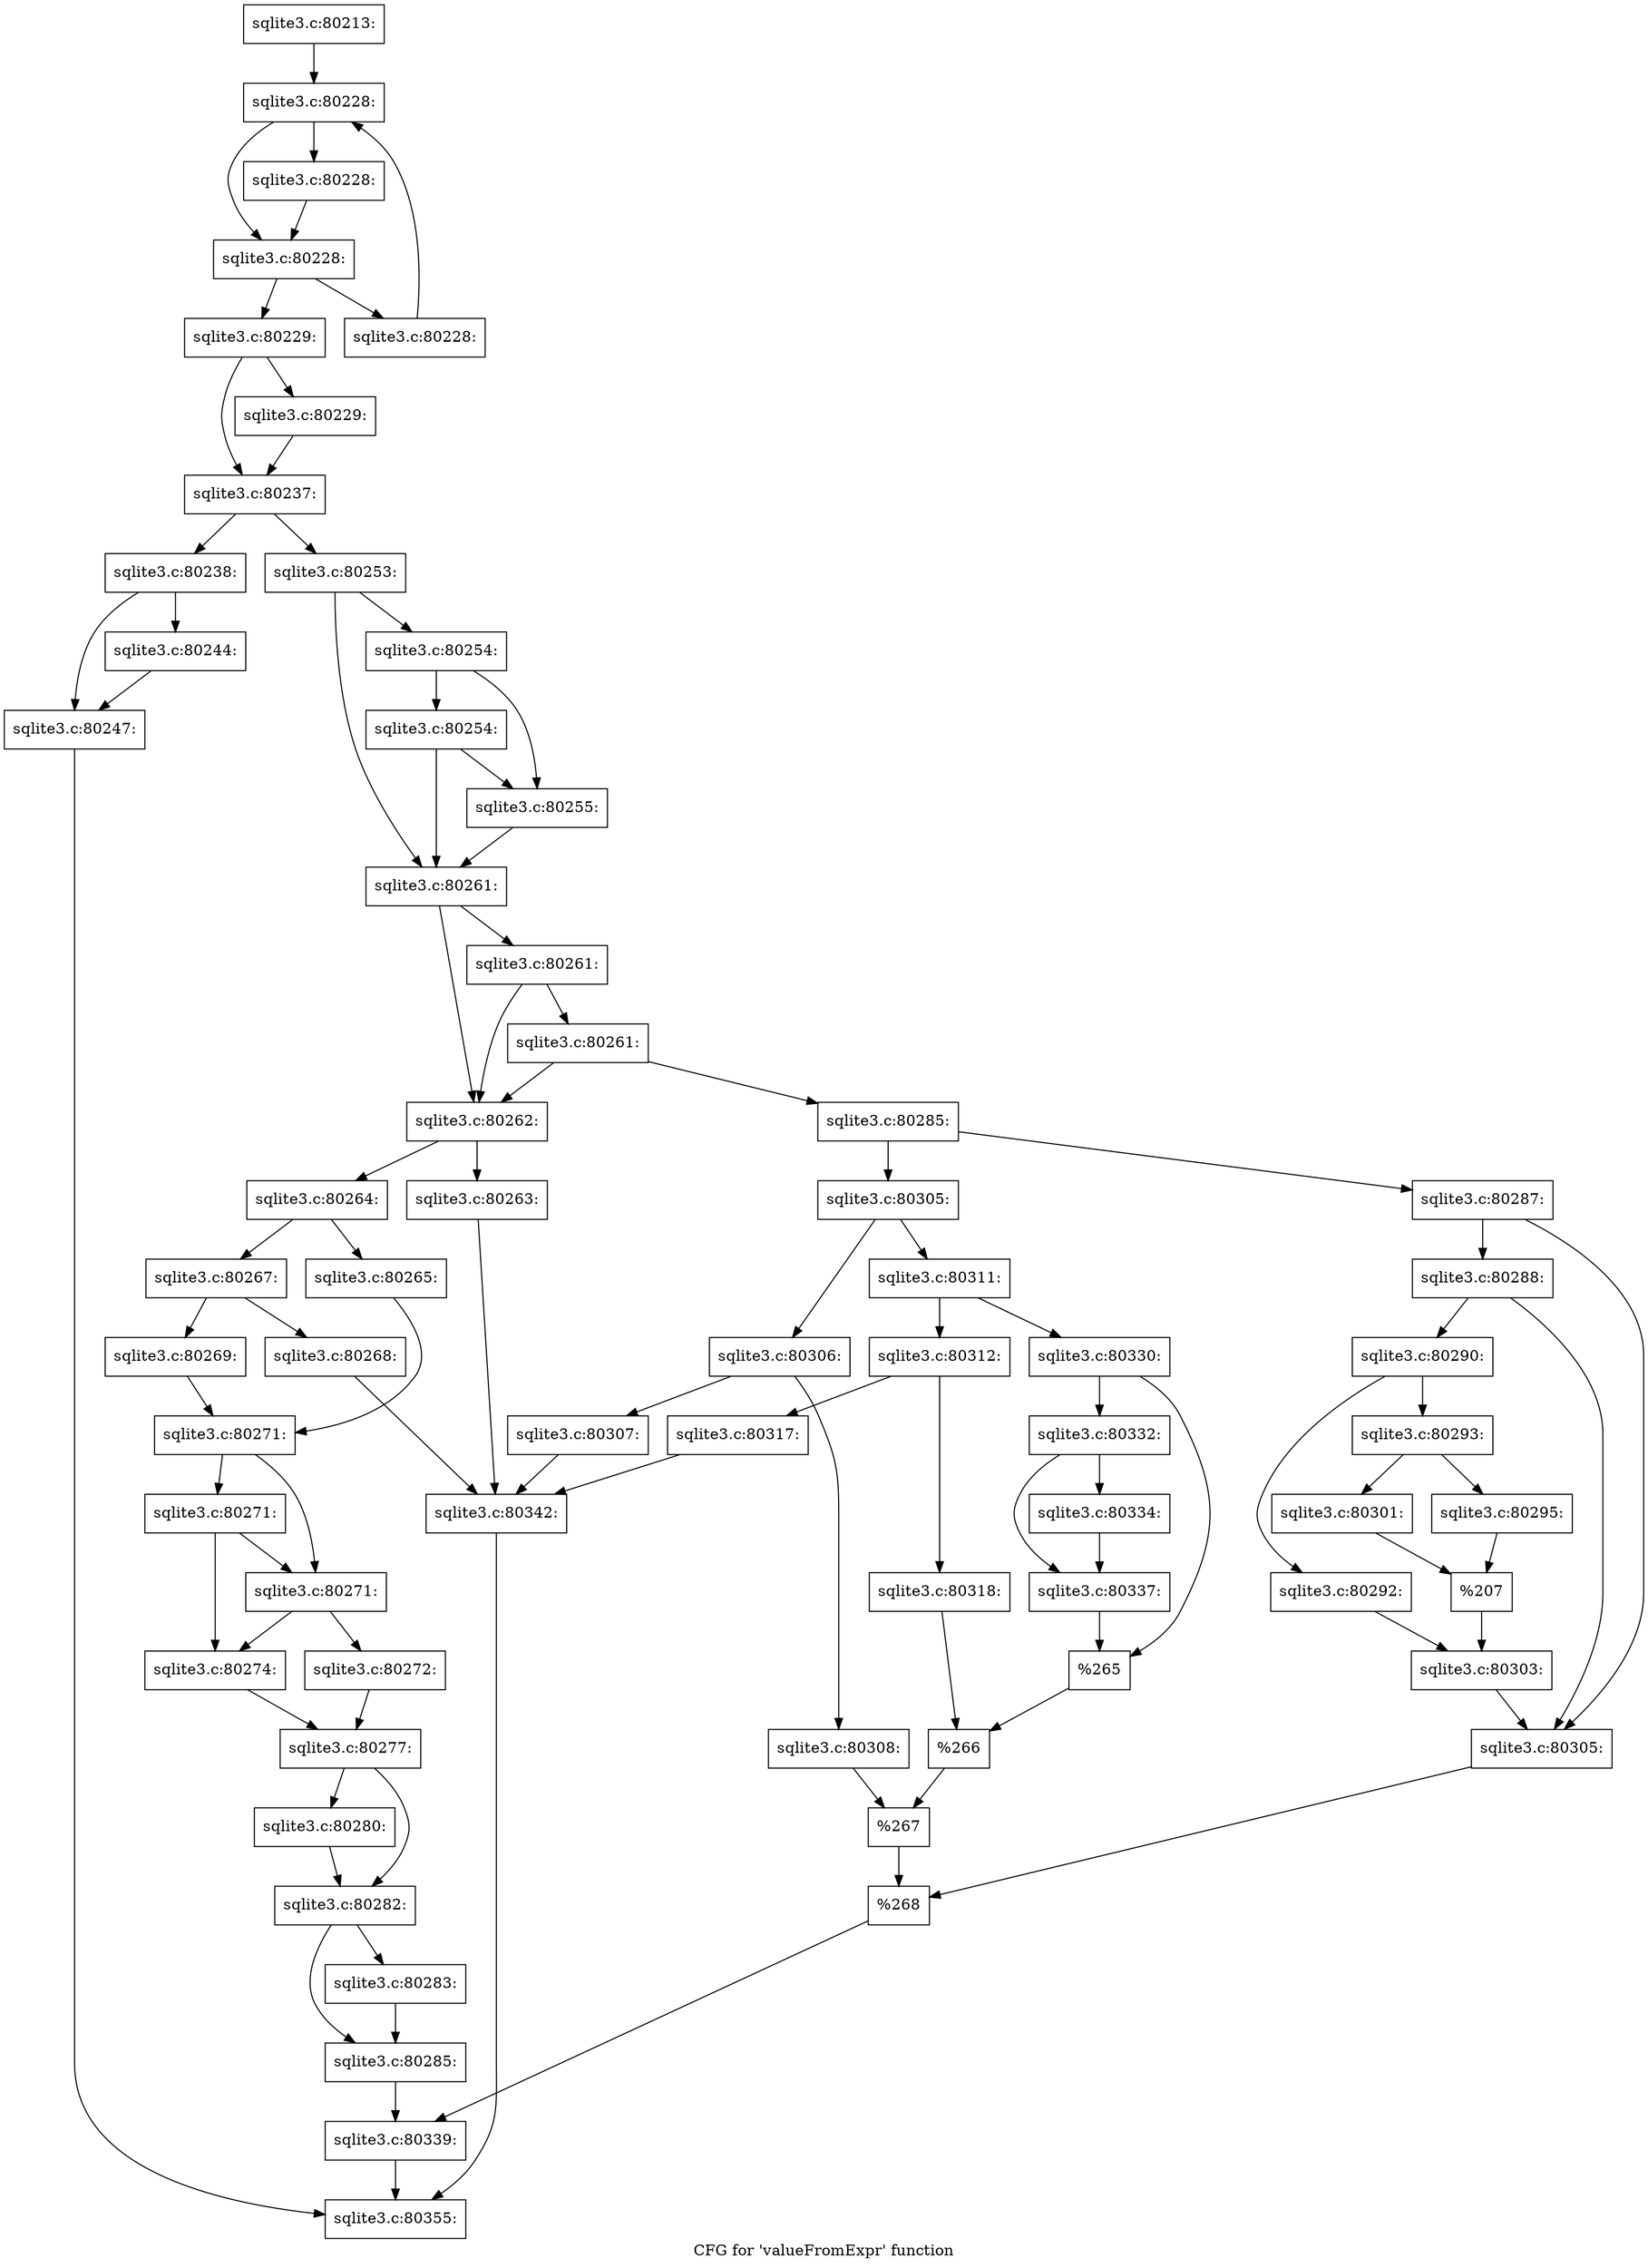 digraph "CFG for 'valueFromExpr' function" {
	label="CFG for 'valueFromExpr' function";

	Node0x55c0f8822e00 [shape=record,label="{sqlite3.c:80213:}"];
	Node0x55c0f8822e00 -> Node0x55c0f882a1e0;
	Node0x55c0f882a1e0 [shape=record,label="{sqlite3.c:80228:}"];
	Node0x55c0f882a1e0 -> Node0x55c0f882a3c0;
	Node0x55c0f882a1e0 -> Node0x55c0f882a410;
	Node0x55c0f882a410 [shape=record,label="{sqlite3.c:80228:}"];
	Node0x55c0f882a410 -> Node0x55c0f882a3c0;
	Node0x55c0f882a3c0 [shape=record,label="{sqlite3.c:80228:}"];
	Node0x55c0f882a3c0 -> Node0x55c0f882ace0;
	Node0x55c0f882a3c0 -> Node0x55c0f882a340;
	Node0x55c0f882ace0 [shape=record,label="{sqlite3.c:80228:}"];
	Node0x55c0f882ace0 -> Node0x55c0f882a1e0;
	Node0x55c0f882a340 [shape=record,label="{sqlite3.c:80229:}"];
	Node0x55c0f882a340 -> Node0x55c0f882b280;
	Node0x55c0f882a340 -> Node0x55c0f882b2d0;
	Node0x55c0f882b280 [shape=record,label="{sqlite3.c:80229:}"];
	Node0x55c0f882b280 -> Node0x55c0f882b2d0;
	Node0x55c0f882b2d0 [shape=record,label="{sqlite3.c:80237:}"];
	Node0x55c0f882b2d0 -> Node0x55c0f882b9c0;
	Node0x55c0f882b2d0 -> Node0x55c0f882ba10;
	Node0x55c0f882b9c0 [shape=record,label="{sqlite3.c:80238:}"];
	Node0x55c0f882b9c0 -> Node0x55c0f60c7610;
	Node0x55c0f882b9c0 -> Node0x55c0f882c7e0;
	Node0x55c0f60c7610 [shape=record,label="{sqlite3.c:80244:}"];
	Node0x55c0f60c7610 -> Node0x55c0f882c7e0;
	Node0x55c0f882c7e0 [shape=record,label="{sqlite3.c:80247:}"];
	Node0x55c0f882c7e0 -> Node0x55c0f8826960;
	Node0x55c0f882ba10 [shape=record,label="{sqlite3.c:80253:}"];
	Node0x55c0f882ba10 -> Node0x55c0f882dc70;
	Node0x55c0f882ba10 -> Node0x55c0f882dc20;
	Node0x55c0f882dc70 [shape=record,label="{sqlite3.c:80254:}"];
	Node0x55c0f882dc70 -> Node0x55c0f882dbd0;
	Node0x55c0f882dc70 -> Node0x55c0f882dfa0;
	Node0x55c0f882dfa0 [shape=record,label="{sqlite3.c:80254:}"];
	Node0x55c0f882dfa0 -> Node0x55c0f882dbd0;
	Node0x55c0f882dfa0 -> Node0x55c0f882dc20;
	Node0x55c0f882dbd0 [shape=record,label="{sqlite3.c:80255:}"];
	Node0x55c0f882dbd0 -> Node0x55c0f882dc20;
	Node0x55c0f882dc20 [shape=record,label="{sqlite3.c:80261:}"];
	Node0x55c0f882dc20 -> Node0x55c0f882f590;
	Node0x55c0f882dc20 -> Node0x55c0f882f700;
	Node0x55c0f882f700 [shape=record,label="{sqlite3.c:80261:}"];
	Node0x55c0f882f700 -> Node0x55c0f882f590;
	Node0x55c0f882f700 -> Node0x55c0f882f680;
	Node0x55c0f882f680 [shape=record,label="{sqlite3.c:80261:}"];
	Node0x55c0f882f680 -> Node0x55c0f882f590;
	Node0x55c0f882f680 -> Node0x55c0f882f630;
	Node0x55c0f882f590 [shape=record,label="{sqlite3.c:80262:}"];
	Node0x55c0f882f590 -> Node0x55c0f5445960;
	Node0x55c0f882f590 -> Node0x55c0f72d14b0;
	Node0x55c0f5445960 [shape=record,label="{sqlite3.c:80263:}"];
	Node0x55c0f5445960 -> Node0x55c0f882fd90;
	Node0x55c0f72d14b0 [shape=record,label="{sqlite3.c:80264:}"];
	Node0x55c0f72d14b0 -> Node0x55c0f72d13a0;
	Node0x55c0f72d14b0 -> Node0x55c0f72d1080;
	Node0x55c0f72d13a0 [shape=record,label="{sqlite3.c:80265:}"];
	Node0x55c0f72d13a0 -> Node0x55c0f72d1030;
	Node0x55c0f72d1080 [shape=record,label="{sqlite3.c:80267:}"];
	Node0x55c0f72d1080 -> Node0x55c0f72d33a0;
	Node0x55c0f72d1080 -> Node0x55c0f72d33f0;
	Node0x55c0f72d33a0 [shape=record,label="{sqlite3.c:80268:}"];
	Node0x55c0f72d33a0 -> Node0x55c0f882fd90;
	Node0x55c0f72d33f0 [shape=record,label="{sqlite3.c:80269:}"];
	Node0x55c0f72d33f0 -> Node0x55c0f72d1030;
	Node0x55c0f72d1030 [shape=record,label="{sqlite3.c:80271:}"];
	Node0x55c0f72d1030 -> Node0x55c0f72d3be0;
	Node0x55c0f72d1030 -> Node0x55c0f72d3c60;
	Node0x55c0f72d3c60 [shape=record,label="{sqlite3.c:80271:}"];
	Node0x55c0f72d3c60 -> Node0x55c0f72d3be0;
	Node0x55c0f72d3c60 -> Node0x55c0f72d3b90;
	Node0x55c0f72d3be0 [shape=record,label="{sqlite3.c:80271:}"];
	Node0x55c0f72d3be0 -> Node0x55c0f72d3980;
	Node0x55c0f72d3be0 -> Node0x55c0f72d3b90;
	Node0x55c0f72d3980 [shape=record,label="{sqlite3.c:80272:}"];
	Node0x55c0f72d3980 -> Node0x55c0f72d3b40;
	Node0x55c0f72d3b90 [shape=record,label="{sqlite3.c:80274:}"];
	Node0x55c0f72d3b90 -> Node0x55c0f72d3b40;
	Node0x55c0f72d3b40 [shape=record,label="{sqlite3.c:80277:}"];
	Node0x55c0f72d3b40 -> Node0x55c0f72d4c20;
	Node0x55c0f72d3b40 -> Node0x55c0f72d4c70;
	Node0x55c0f72d4c20 [shape=record,label="{sqlite3.c:80280:}"];
	Node0x55c0f72d4c20 -> Node0x55c0f72d4c70;
	Node0x55c0f72d4c70 [shape=record,label="{sqlite3.c:80282:}"];
	Node0x55c0f72d4c70 -> Node0x55c0f72d5920;
	Node0x55c0f72d4c70 -> Node0x55c0f72d5970;
	Node0x55c0f72d5920 [shape=record,label="{sqlite3.c:80283:}"];
	Node0x55c0f72d5920 -> Node0x55c0f72d5970;
	Node0x55c0f72d5970 [shape=record,label="{sqlite3.c:80285:}"];
	Node0x55c0f72d5970 -> Node0x55c0f882f5e0;
	Node0x55c0f882f630 [shape=record,label="{sqlite3.c:80285:}"];
	Node0x55c0f882f630 -> Node0x55c0f72d62e0;
	Node0x55c0f882f630 -> Node0x55c0f72d6380;
	Node0x55c0f72d62e0 [shape=record,label="{sqlite3.c:80287:}"];
	Node0x55c0f72d62e0 -> Node0x55c0f72d6830;
	Node0x55c0f72d62e0 -> Node0x55c0f72d67e0;
	Node0x55c0f72d6830 [shape=record,label="{sqlite3.c:80288:}"];
	Node0x55c0f72d6830 -> Node0x55c0f72d6790;
	Node0x55c0f72d6830 -> Node0x55c0f72d67e0;
	Node0x55c0f72d6790 [shape=record,label="{sqlite3.c:80290:}"];
	Node0x55c0f72d6790 -> Node0x55c0f72d6db0;
	Node0x55c0f72d6790 -> Node0x55c0f72d7590;
	Node0x55c0f72d6db0 [shape=record,label="{sqlite3.c:80292:}"];
	Node0x55c0f72d6db0 -> Node0x55c0f72d7540;
	Node0x55c0f72d7590 [shape=record,label="{sqlite3.c:80293:}"];
	Node0x55c0f72d7590 -> Node0x55c0f72d8290;
	Node0x55c0f72d7590 -> Node0x55c0f72d8330;
	Node0x55c0f72d8290 [shape=record,label="{sqlite3.c:80295:}"];
	Node0x55c0f72d8290 -> Node0x55c0f72d82e0;
	Node0x55c0f72d8330 [shape=record,label="{sqlite3.c:80301:}"];
	Node0x55c0f72d8330 -> Node0x55c0f72d82e0;
	Node0x55c0f72d82e0 [shape=record,label="{%207}"];
	Node0x55c0f72d82e0 -> Node0x55c0f72d7540;
	Node0x55c0f72d7540 [shape=record,label="{sqlite3.c:80303:}"];
	Node0x55c0f72d7540 -> Node0x55c0f72d67e0;
	Node0x55c0f72d67e0 [shape=record,label="{sqlite3.c:80305:}"];
	Node0x55c0f72d67e0 -> Node0x55c0f72d6330;
	Node0x55c0f72d6380 [shape=record,label="{sqlite3.c:80305:}"];
	Node0x55c0f72d6380 -> Node0x55c0f88411a0;
	Node0x55c0f72d6380 -> Node0x55c0f8841240;
	Node0x55c0f88411a0 [shape=record,label="{sqlite3.c:80306:}"];
	Node0x55c0f88411a0 -> Node0x55c0f8841900;
	Node0x55c0f88411a0 -> Node0x55c0f8841950;
	Node0x55c0f8841900 [shape=record,label="{sqlite3.c:80307:}"];
	Node0x55c0f8841900 -> Node0x55c0f882fd90;
	Node0x55c0f8841950 [shape=record,label="{sqlite3.c:80308:}"];
	Node0x55c0f8841950 -> Node0x55c0f88411f0;
	Node0x55c0f8841240 [shape=record,label="{sqlite3.c:80311:}"];
	Node0x55c0f8841240 -> Node0x55c0f8841f90;
	Node0x55c0f8841240 -> Node0x55c0f8842030;
	Node0x55c0f8841f90 [shape=record,label="{sqlite3.c:80312:}"];
	Node0x55c0f8841f90 -> Node0x55c0f8842ac0;
	Node0x55c0f8841f90 -> Node0x55c0f8842a70;
	Node0x55c0f8842a70 [shape=record,label="{sqlite3.c:80317:}"];
	Node0x55c0f8842a70 -> Node0x55c0f882fd90;
	Node0x55c0f8842ac0 [shape=record,label="{sqlite3.c:80318:}"];
	Node0x55c0f8842ac0 -> Node0x55c0f8841fe0;
	Node0x55c0f8842030 [shape=record,label="{sqlite3.c:80330:}"];
	Node0x55c0f8842030 -> Node0x55c0f557ceb0;
	Node0x55c0f8842030 -> Node0x55c0f88452e0;
	Node0x55c0f557ceb0 [shape=record,label="{sqlite3.c:80332:}"];
	Node0x55c0f557ceb0 -> Node0x55c0f8845880;
	Node0x55c0f557ceb0 -> Node0x55c0f88458d0;
	Node0x55c0f8845880 [shape=record,label="{sqlite3.c:80334:}"];
	Node0x55c0f8845880 -> Node0x55c0f88458d0;
	Node0x55c0f88458d0 [shape=record,label="{sqlite3.c:80337:}"];
	Node0x55c0f88458d0 -> Node0x55c0f88452e0;
	Node0x55c0f88452e0 [shape=record,label="{%265}"];
	Node0x55c0f88452e0 -> Node0x55c0f8841fe0;
	Node0x55c0f8841fe0 [shape=record,label="{%266}"];
	Node0x55c0f8841fe0 -> Node0x55c0f88411f0;
	Node0x55c0f88411f0 [shape=record,label="{%267}"];
	Node0x55c0f88411f0 -> Node0x55c0f72d6330;
	Node0x55c0f72d6330 [shape=record,label="{%268}"];
	Node0x55c0f72d6330 -> Node0x55c0f882f5e0;
	Node0x55c0f882f5e0 [shape=record,label="{sqlite3.c:80339:}"];
	Node0x55c0f882f5e0 -> Node0x55c0f8826960;
	Node0x55c0f882fd90 [shape=record,label="{sqlite3.c:80342:}"];
	Node0x55c0f882fd90 -> Node0x55c0f8826960;
	Node0x55c0f8826960 [shape=record,label="{sqlite3.c:80355:}"];
}
